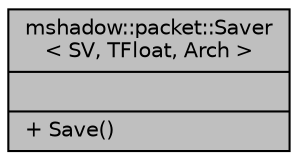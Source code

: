 digraph "mshadow::packet::Saver&lt; SV, TFloat, Arch &gt;"
{
 // LATEX_PDF_SIZE
  edge [fontname="Helvetica",fontsize="10",labelfontname="Helvetica",labelfontsize="10"];
  node [fontname="Helvetica",fontsize="10",shape=record];
  Node1 [label="{mshadow::packet::Saver\l\< SV, TFloat, Arch \>\n||+ Save()\l}",height=0.2,width=0.4,color="black", fillcolor="grey75", style="filled", fontcolor="black",tooltip=" "];
}
